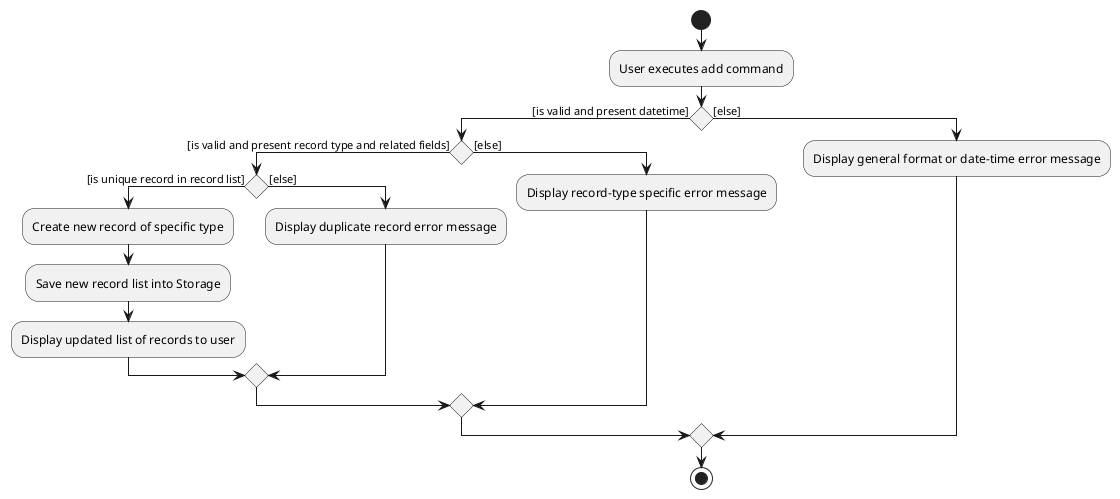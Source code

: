 @startuml
start
:User executes add command;

if () then ([is valid and present datetime])
    if() then ([is valid and present record type and related fields])
        if() then ([is unique record in record list])
        :Create new record of specific type;
        :Save new record list into Storage;
        :Display updated list of records to user;
        else ([else])
        :Display duplicate record error message;
        endif
    else ([else])
    :Display record-type specific error message;
    endif
else ([else])
:Display general format or date-time error message;
endif
stop
@enduml
